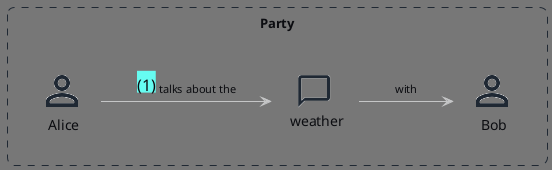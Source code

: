 ' Do not edit
' Theme Gallery
' autogenerated by script
'
@startuml
!theme reddress-darkblue
!include <DomainStory/domainStory>

Boundary(Party) {
    Person(Alice)
    Conversation(weather)
    Person(Bob)
}

activity(1, Alice, talks about the, weather, with, Bob)
@enduml